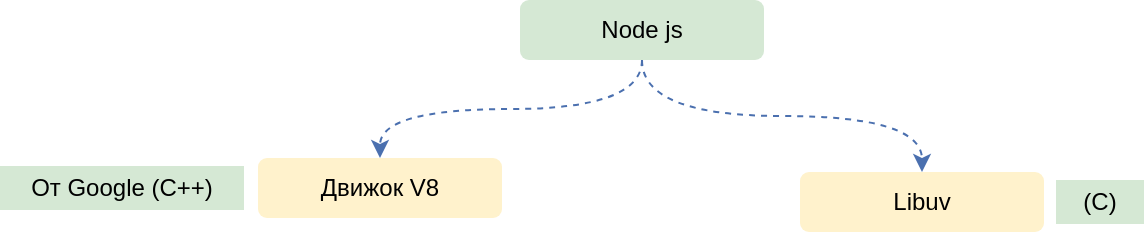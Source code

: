 <mxfile version="22.0.6" type="github">
  <diagram name="Страница — 1" id="uNHvLHQPSVbSWbd0O0wI">
    <mxGraphModel dx="683" dy="360" grid="0" gridSize="10" guides="1" tooltips="1" connect="1" arrows="1" fold="1" page="0" pageScale="1" pageWidth="827" pageHeight="1169" math="0" shadow="0">
      <root>
        <mxCell id="0" />
        <mxCell id="1" parent="0" />
        <mxCell id="dCpth_l864fCatFrI4OX-4" style="edgeStyle=orthogonalEdgeStyle;rounded=0;orthogonalLoop=1;jettySize=auto;html=1;entryX=0.5;entryY=0;entryDx=0;entryDy=0;elbow=vertical;curved=1;dashed=1;fillColor=#1ba1e2;strokeColor=#4B70AF;exitX=0.5;exitY=1;exitDx=0;exitDy=0;" edge="1" parent="1" source="dCpth_l864fCatFrI4OX-1" target="dCpth_l864fCatFrI4OX-2">
          <mxGeometry relative="1" as="geometry" />
        </mxCell>
        <mxCell id="dCpth_l864fCatFrI4OX-1" value="Node js" style="text;html=1;strokeColor=none;fillColor=#d5e8d4;align=center;verticalAlign=middle;whiteSpace=wrap;rounded=1;" vertex="1" parent="1">
          <mxGeometry x="351" y="250" width="122" height="30" as="geometry" />
        </mxCell>
        <mxCell id="dCpth_l864fCatFrI4OX-2" value="Движок V8" style="text;html=1;strokeColor=none;fillColor=#fff2cc;align=center;verticalAlign=middle;whiteSpace=wrap;rounded=1;" vertex="1" parent="1">
          <mxGeometry x="220" y="329" width="122" height="30" as="geometry" />
        </mxCell>
        <mxCell id="dCpth_l864fCatFrI4OX-3" value="Libuv" style="text;html=1;strokeColor=none;fillColor=#fff2cc;align=center;verticalAlign=middle;whiteSpace=wrap;rounded=1;" vertex="1" parent="1">
          <mxGeometry x="491" y="336" width="122" height="30" as="geometry" />
        </mxCell>
        <mxCell id="dCpth_l864fCatFrI4OX-6" style="edgeStyle=orthogonalEdgeStyle;rounded=0;orthogonalLoop=1;jettySize=auto;html=1;entryX=0.5;entryY=0;entryDx=0;entryDy=0;elbow=vertical;curved=1;dashed=1;fillColor=#1ba1e2;strokeColor=#4B70AF;exitX=0.5;exitY=1;exitDx=0;exitDy=0;" edge="1" parent="1" source="dCpth_l864fCatFrI4OX-1" target="dCpth_l864fCatFrI4OX-3">
          <mxGeometry relative="1" as="geometry">
            <mxPoint x="422" y="290" as="sourcePoint" />
            <mxPoint x="291" y="339" as="targetPoint" />
          </mxGeometry>
        </mxCell>
        <mxCell id="dCpth_l864fCatFrI4OX-7" value="От Google (C++)" style="text;html=1;strokeColor=none;fillColor=#d5e8d4;align=center;verticalAlign=middle;whiteSpace=wrap;rounded=0;" vertex="1" parent="1">
          <mxGeometry x="91" y="333" width="122" height="22" as="geometry" />
        </mxCell>
        <mxCell id="dCpth_l864fCatFrI4OX-8" value="(C)" style="text;html=1;strokeColor=none;fillColor=#d5e8d4;align=center;verticalAlign=middle;whiteSpace=wrap;rounded=0;" vertex="1" parent="1">
          <mxGeometry x="619" y="340" width="44" height="22" as="geometry" />
        </mxCell>
      </root>
    </mxGraphModel>
  </diagram>
</mxfile>

